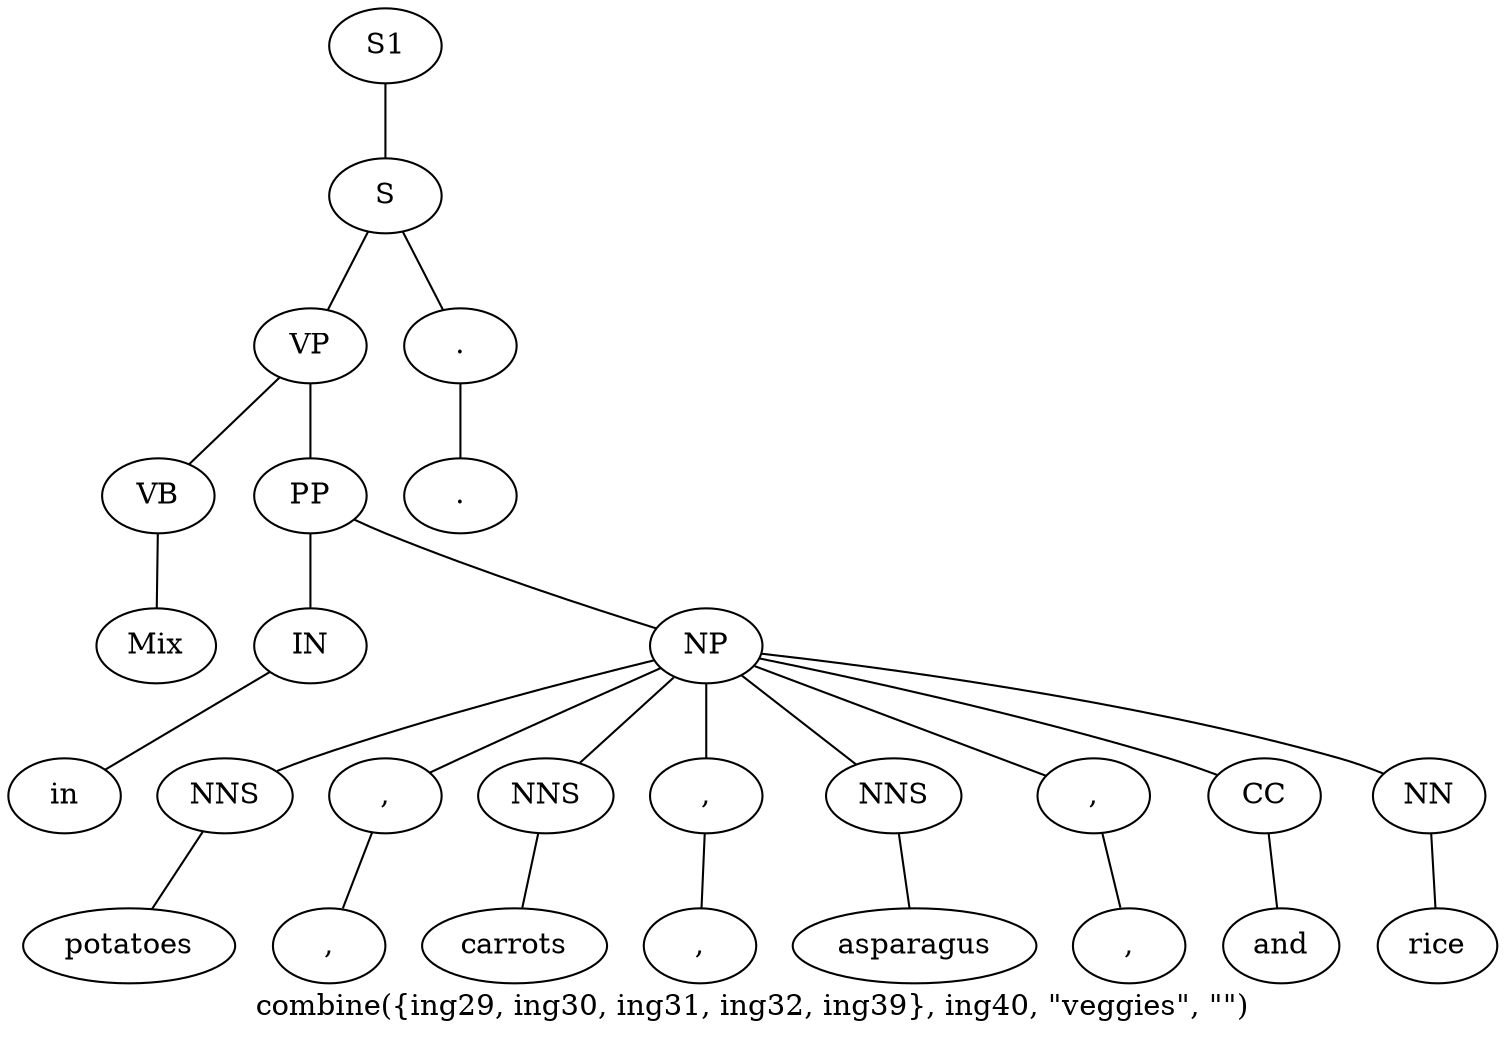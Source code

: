 graph SyntaxGraph {
	label = "combine({ing29, ing30, ing31, ing32, ing39}, ing40, \"veggies\", \"\")";
	Node0 [label="S1"];
	Node1 [label="S"];
	Node2 [label="VP"];
	Node3 [label="VB"];
	Node4 [label="Mix"];
	Node5 [label="PP"];
	Node6 [label="IN"];
	Node7 [label="in"];
	Node8 [label="NP"];
	Node9 [label="NNS"];
	Node10 [label="potatoes"];
	Node11 [label=","];
	Node12 [label=","];
	Node13 [label="NNS"];
	Node14 [label="carrots"];
	Node15 [label=","];
	Node16 [label=","];
	Node17 [label="NNS"];
	Node18 [label="asparagus"];
	Node19 [label=","];
	Node20 [label=","];
	Node21 [label="CC"];
	Node22 [label="and"];
	Node23 [label="NN"];
	Node24 [label="rice"];
	Node25 [label="."];
	Node26 [label="."];

	Node0 -- Node1;
	Node1 -- Node2;
	Node1 -- Node25;
	Node2 -- Node3;
	Node2 -- Node5;
	Node3 -- Node4;
	Node5 -- Node6;
	Node5 -- Node8;
	Node6 -- Node7;
	Node8 -- Node9;
	Node8 -- Node11;
	Node8 -- Node13;
	Node8 -- Node15;
	Node8 -- Node17;
	Node8 -- Node19;
	Node8 -- Node21;
	Node8 -- Node23;
	Node9 -- Node10;
	Node11 -- Node12;
	Node13 -- Node14;
	Node15 -- Node16;
	Node17 -- Node18;
	Node19 -- Node20;
	Node21 -- Node22;
	Node23 -- Node24;
	Node25 -- Node26;
}
